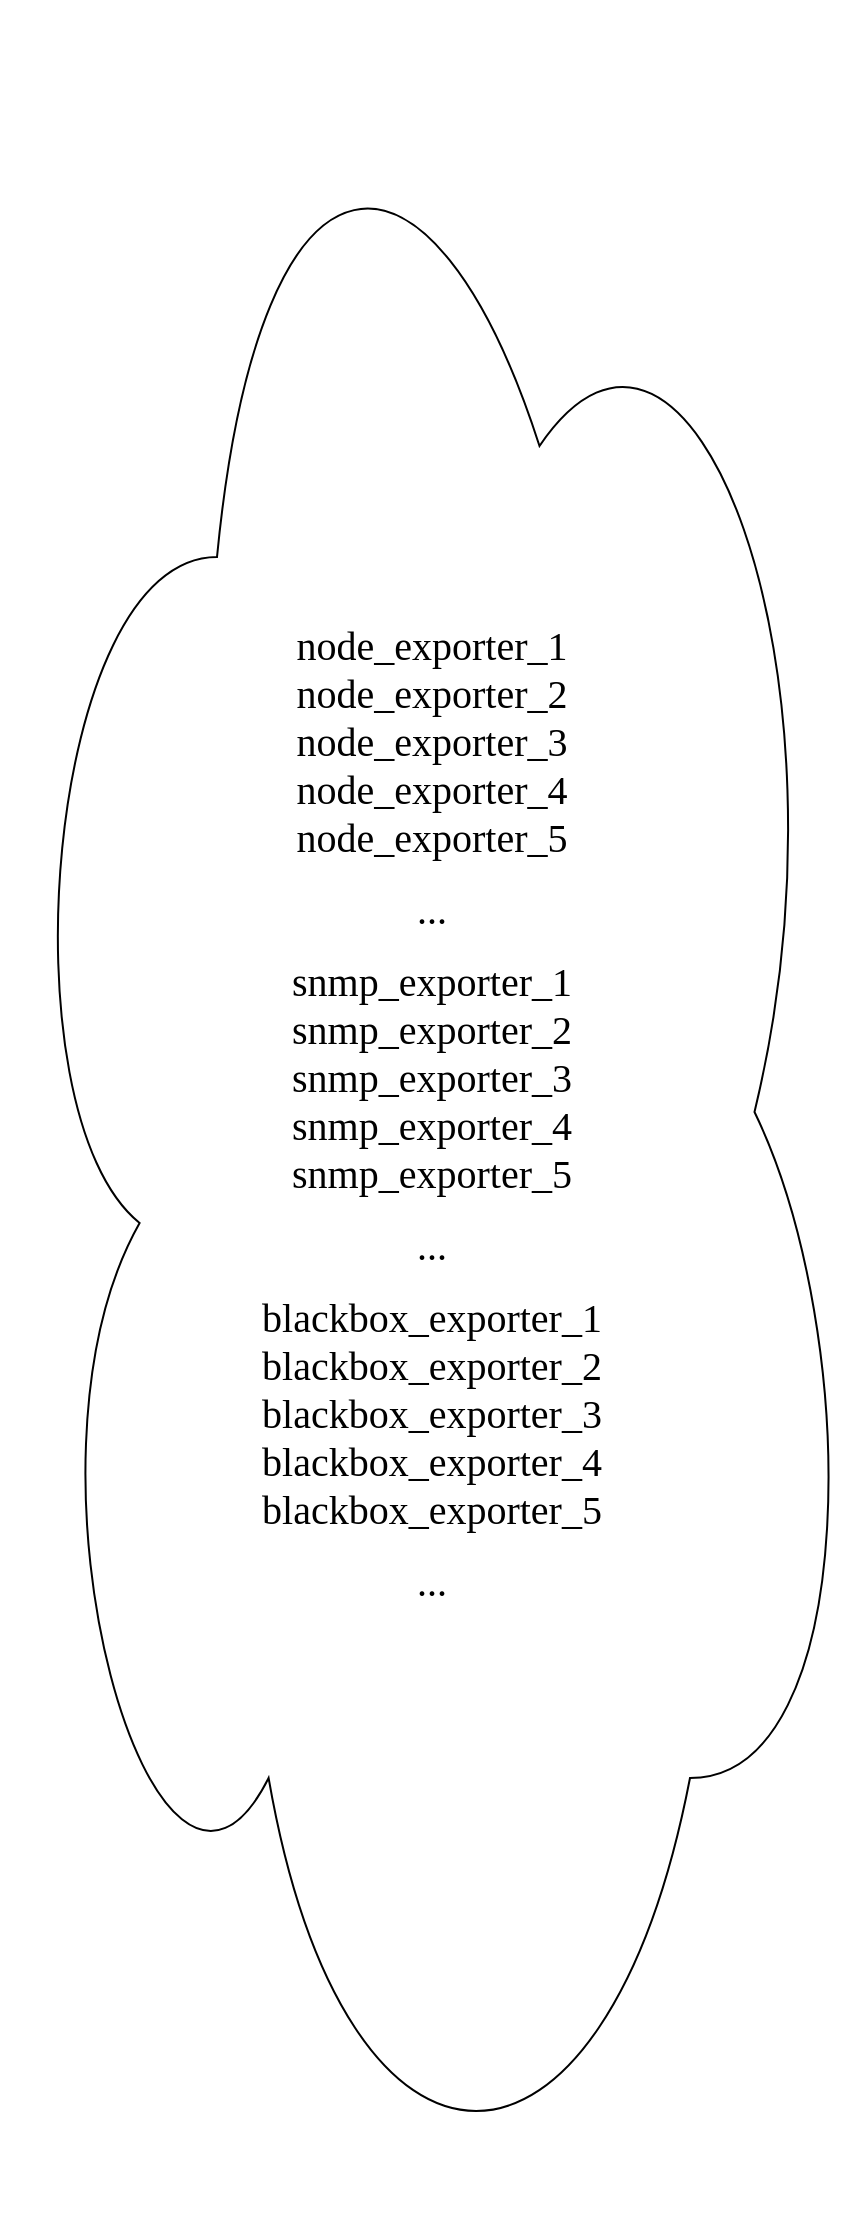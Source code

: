 <mxfile version="20.3.3" type="github">
  <diagram id="3_i7pnRN1mMnfPFEKbxZ" name="第 1 页">
    <mxGraphModel dx="2125" dy="809" grid="1" gridSize="10" guides="1" tooltips="1" connect="1" arrows="1" fold="1" page="1" pageScale="1" pageWidth="827" pageHeight="1169" math="0" shadow="0">
      <root>
        <mxCell id="0" />
        <mxCell id="1" parent="0" />
        <mxCell id="cNuTvtTyNtGrVQrMZ5xX-1" value="&lt;p&gt;&lt;span style=&quot;font-family: &amp;quot;Comic Sans MS&amp;quot;; font-size: 20px;&quot;&gt;node&lt;/span&gt;&lt;span style=&quot;background-color: initial; font-family: &amp;quot;Comic Sans MS&amp;quot;; font-size: 20px;&quot;&gt;_exporter_1&lt;/span&gt;&lt;span style=&quot;font-family: &amp;quot;Comic Sans MS&amp;quot;; font-size: 20px;&quot;&gt;&lt;br&gt;&lt;/span&gt;&lt;span style=&quot;font-family: &amp;quot;Comic Sans MS&amp;quot;; font-size: 20px;&quot;&gt;node&lt;/span&gt;&lt;span style=&quot;background-color: initial; font-family: &amp;quot;Comic Sans MS&amp;quot;; font-size: 20px;&quot;&gt;_exporter_2&lt;/span&gt;&lt;span style=&quot;background-color: initial; font-family: &amp;quot;Comic Sans MS&amp;quot;; font-size: 20px;&quot;&gt;&lt;br&gt;&lt;/span&gt;&lt;span style=&quot;font-family: &amp;quot;Comic Sans MS&amp;quot;; font-size: 20px;&quot;&gt;node&lt;/span&gt;&lt;span style=&quot;background-color: initial; font-family: &amp;quot;Comic Sans MS&amp;quot;; font-size: 20px;&quot;&gt;_exporter_3&lt;/span&gt;&lt;span style=&quot;font-family: &amp;quot;Comic Sans MS&amp;quot;; font-size: 20px;&quot;&gt;&lt;br&gt;&lt;/span&gt;&lt;span style=&quot;font-family: &amp;quot;Comic Sans MS&amp;quot;; font-size: 20px;&quot;&gt;node&lt;/span&gt;&lt;span style=&quot;background-color: initial; font-family: &amp;quot;Comic Sans MS&amp;quot;; font-size: 20px;&quot;&gt;_exporter&lt;/span&gt;&lt;span style=&quot;font-family: &amp;quot;Comic Sans MS&amp;quot;; font-size: 20px;&quot;&gt;_4&lt;/span&gt;&lt;span style=&quot;font-family: &amp;quot;Comic Sans MS&amp;quot;; font-size: 20px;&quot;&gt;&lt;br&gt;&lt;/span&gt;&lt;span style=&quot;font-family: &amp;quot;Comic Sans MS&amp;quot;; font-size: 20px;&quot;&gt;node&lt;/span&gt;&lt;span style=&quot;background-color: initial; font-family: &amp;quot;Comic Sans MS&amp;quot;; font-size: 20px;&quot;&gt;_exporter_5&lt;/span&gt;&lt;/p&gt;&lt;p&gt;&lt;span style=&quot;background-color: initial; font-family: &amp;quot;Comic Sans MS&amp;quot;; font-size: 20px;&quot;&gt;...&lt;/span&gt;&lt;/p&gt;&lt;p&gt;&lt;span style=&quot;font-family: &amp;quot;Comic Sans MS&amp;quot;; font-size: 20px;&quot;&gt;snmp&lt;/span&gt;&lt;span style=&quot;background-color: initial; font-family: &amp;quot;Comic Sans MS&amp;quot;; font-size: 20px;&quot;&gt;_exporter_1&lt;/span&gt;&lt;span style=&quot;font-family: &amp;quot;Comic Sans MS&amp;quot;; font-size: 20px;&quot;&gt;&lt;br&gt;&lt;/span&gt;&lt;span style=&quot;font-family: &amp;quot;Comic Sans MS&amp;quot;; font-size: 20px;&quot;&gt;snmp&lt;/span&gt;&lt;span style=&quot;background-color: initial; font-family: &amp;quot;Comic Sans MS&amp;quot;; font-size: 20px;&quot;&gt;_exporter_2&lt;/span&gt;&lt;span style=&quot;background-color: initial; font-family: &amp;quot;Comic Sans MS&amp;quot;; font-size: 20px;&quot;&gt;&lt;br&gt;&lt;/span&gt;&lt;span style=&quot;font-family: &amp;quot;Comic Sans MS&amp;quot;; font-size: 20px;&quot;&gt;snmp&lt;/span&gt;&lt;span style=&quot;background-color: initial; font-family: &amp;quot;Comic Sans MS&amp;quot;; font-size: 20px;&quot;&gt;_exporter_3&lt;/span&gt;&lt;span style=&quot;font-family: &amp;quot;Comic Sans MS&amp;quot;; font-size: 20px;&quot;&gt;&lt;br&gt;&lt;/span&gt;&lt;span style=&quot;font-family: &amp;quot;Comic Sans MS&amp;quot;; font-size: 20px;&quot;&gt;snmp&lt;/span&gt;&lt;span style=&quot;background-color: initial; font-family: &amp;quot;Comic Sans MS&amp;quot;; font-size: 20px;&quot;&gt;_exporter_4&lt;/span&gt;&lt;span style=&quot;font-family: &amp;quot;Comic Sans MS&amp;quot;; font-size: 20px;&quot;&gt;&lt;br&gt;&lt;/span&gt;&lt;span style=&quot;font-family: &amp;quot;Comic Sans MS&amp;quot;; font-size: 20px;&quot;&gt;snmp&lt;/span&gt;&lt;span style=&quot;background-color: initial; font-family: &amp;quot;Comic Sans MS&amp;quot;; font-size: 20px;&quot;&gt;_exporter_5&lt;/span&gt;&lt;br&gt;&lt;/p&gt;&lt;p&gt;&lt;span style=&quot;font-family: &amp;quot;Comic Sans MS&amp;quot;; font-size: 20px;&quot;&gt;...&lt;/span&gt;&lt;br&gt;&lt;/p&gt;&lt;p&gt;&lt;/p&gt;&lt;span style=&quot;font-family: &amp;quot;Comic Sans MS&amp;quot;; font-size: 20px;&quot;&gt;blackbox&lt;/span&gt;&lt;span style=&quot;font-family: &amp;quot;Comic Sans MS&amp;quot;; font-size: 20px; background-color: initial;&quot;&gt;_exporter_1&lt;/span&gt;&lt;span style=&quot;font-family: &amp;quot;Comic Sans MS&amp;quot;; font-size: 20px;&quot;&gt;&lt;br&gt;&lt;/span&gt;&lt;span style=&quot;font-family: &amp;quot;Comic Sans MS&amp;quot;; font-size: 20px;&quot;&gt;blackbox&lt;/span&gt;&lt;span style=&quot;font-family: &amp;quot;Comic Sans MS&amp;quot;; font-size: 20px; background-color: initial;&quot;&gt;_exporter_2&lt;br&gt;&lt;/span&gt;&lt;span style=&quot;font-family: &amp;quot;Comic Sans MS&amp;quot;; font-size: 20px;&quot;&gt;blackbox&lt;/span&gt;&lt;span style=&quot;background-color: initial; font-family: &amp;quot;Comic Sans MS&amp;quot;; font-size: 20px;&quot;&gt;_exporter_3&lt;/span&gt;&lt;span style=&quot;font-family: &amp;quot;Comic Sans MS&amp;quot;; font-size: 20px;&quot;&gt;&lt;br&gt;&lt;/span&gt;&lt;span style=&quot;font-family: &amp;quot;Comic Sans MS&amp;quot;; font-size: 20px;&quot;&gt;blackbox&lt;/span&gt;&lt;span style=&quot;background-color: initial; font-family: &amp;quot;Comic Sans MS&amp;quot;; font-size: 20px;&quot;&gt;_exporter_4&lt;/span&gt;&lt;span style=&quot;font-family: &amp;quot;Comic Sans MS&amp;quot;; font-size: 20px;&quot;&gt;&lt;br&gt;&lt;/span&gt;&lt;span style=&quot;font-family: &amp;quot;Comic Sans MS&amp;quot;; font-size: 20px;&quot;&gt;blackbox&lt;/span&gt;&lt;span style=&quot;background-color: initial; font-family: &amp;quot;Comic Sans MS&amp;quot;; font-size: 20px;&quot;&gt;_exporter_5&lt;/span&gt;&lt;span style=&quot;font-family: &amp;quot;Comic Sans MS&amp;quot;; font-size: 20px;&quot;&gt;&lt;br&gt;&lt;/span&gt;&lt;p&gt;&lt;span style=&quot;font-family: &amp;quot;Comic Sans MS&amp;quot;; font-size: 20px;&quot;&gt;...&lt;/span&gt;&lt;br&gt;&lt;/p&gt;" style="ellipse;shape=cloud;whiteSpace=wrap;html=1;" vertex="1" parent="1">
          <mxGeometry x="-240" y="130" width="430" height="1110" as="geometry" />
        </mxCell>
      </root>
    </mxGraphModel>
  </diagram>
</mxfile>
